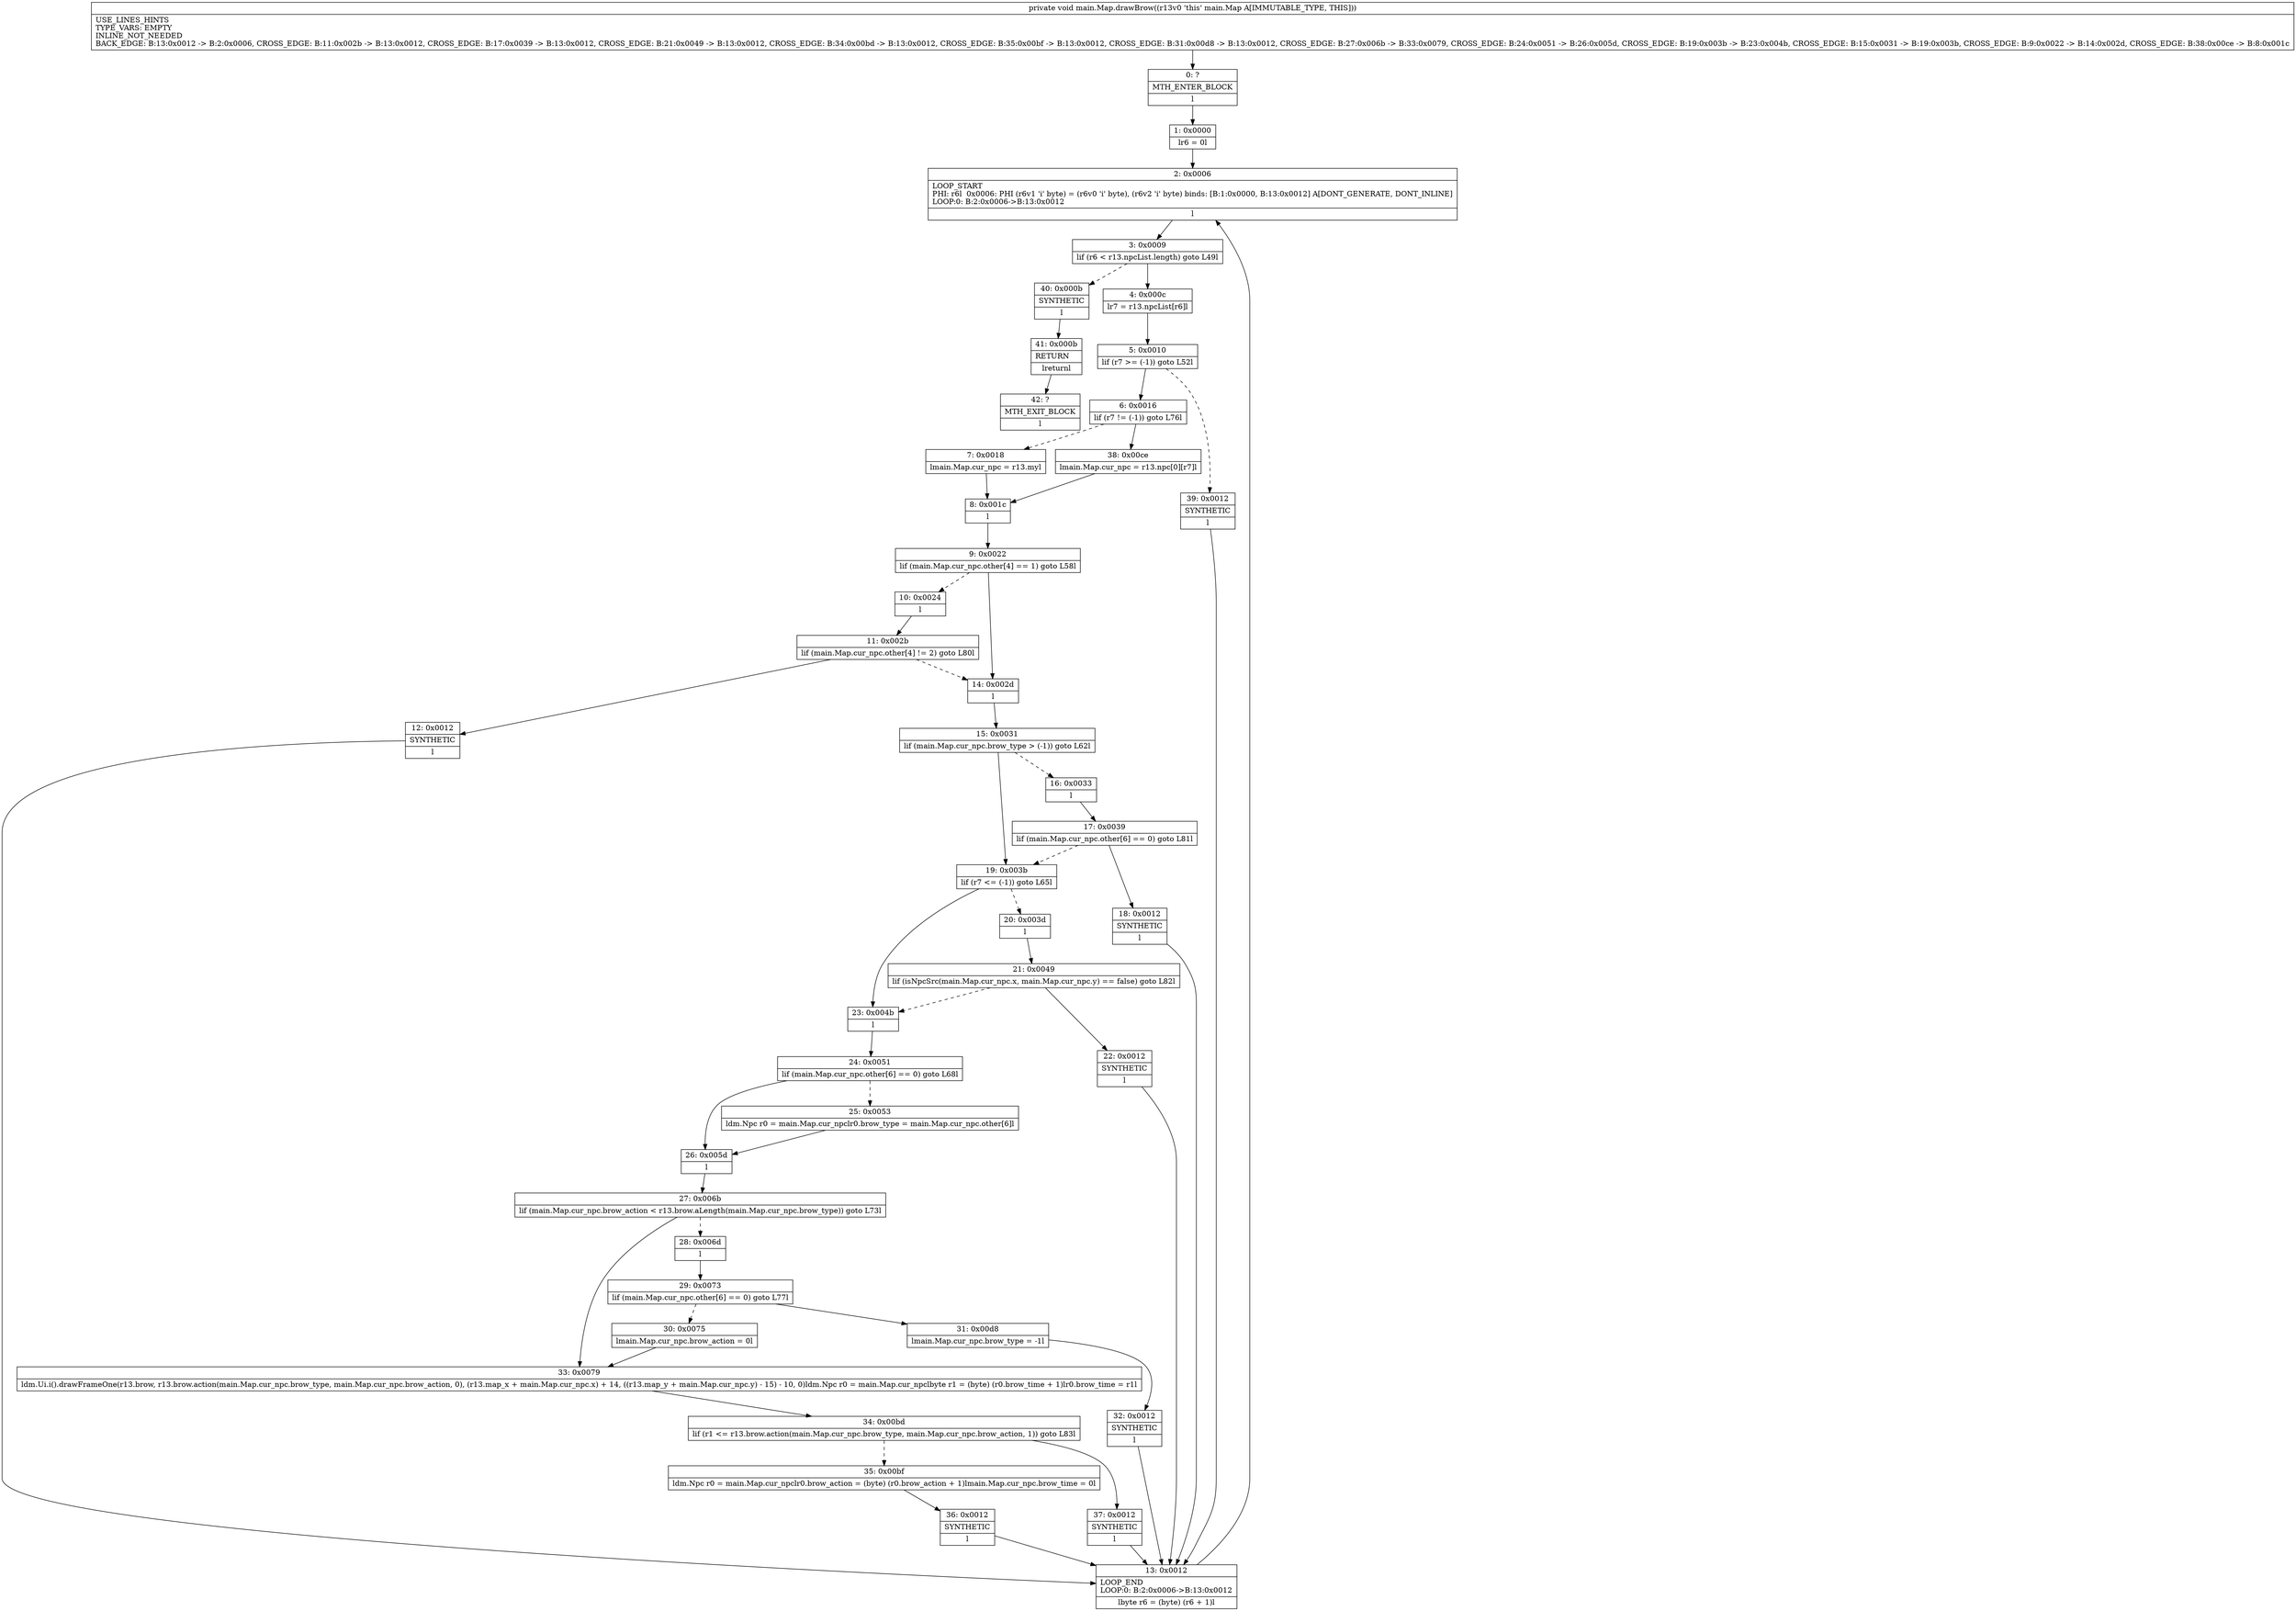 digraph "CFG formain.Map.drawBrow()V" {
Node_0 [shape=record,label="{0\:\ ?|MTH_ENTER_BLOCK\l|l}"];
Node_1 [shape=record,label="{1\:\ 0x0000|lr6 = 0l}"];
Node_2 [shape=record,label="{2\:\ 0x0006|LOOP_START\lPHI: r6l  0x0006: PHI (r6v1 'i' byte) = (r6v0 'i' byte), (r6v2 'i' byte) binds: [B:1:0x0000, B:13:0x0012] A[DONT_GENERATE, DONT_INLINE]\lLOOP:0: B:2:0x0006\-\>B:13:0x0012\l|l}"];
Node_3 [shape=record,label="{3\:\ 0x0009|lif (r6 \< r13.npcList.length) goto L49l}"];
Node_4 [shape=record,label="{4\:\ 0x000c|lr7 = r13.npcList[r6]l}"];
Node_5 [shape=record,label="{5\:\ 0x0010|lif (r7 \>= (\-1)) goto L52l}"];
Node_6 [shape=record,label="{6\:\ 0x0016|lif (r7 != (\-1)) goto L76l}"];
Node_7 [shape=record,label="{7\:\ 0x0018|lmain.Map.cur_npc = r13.myl}"];
Node_8 [shape=record,label="{8\:\ 0x001c|l}"];
Node_9 [shape=record,label="{9\:\ 0x0022|lif (main.Map.cur_npc.other[4] == 1) goto L58l}"];
Node_10 [shape=record,label="{10\:\ 0x0024|l}"];
Node_11 [shape=record,label="{11\:\ 0x002b|lif (main.Map.cur_npc.other[4] != 2) goto L80l}"];
Node_12 [shape=record,label="{12\:\ 0x0012|SYNTHETIC\l|l}"];
Node_13 [shape=record,label="{13\:\ 0x0012|LOOP_END\lLOOP:0: B:2:0x0006\-\>B:13:0x0012\l|lbyte r6 = (byte) (r6 + 1)l}"];
Node_14 [shape=record,label="{14\:\ 0x002d|l}"];
Node_15 [shape=record,label="{15\:\ 0x0031|lif (main.Map.cur_npc.brow_type \> (\-1)) goto L62l}"];
Node_16 [shape=record,label="{16\:\ 0x0033|l}"];
Node_17 [shape=record,label="{17\:\ 0x0039|lif (main.Map.cur_npc.other[6] == 0) goto L81l}"];
Node_18 [shape=record,label="{18\:\ 0x0012|SYNTHETIC\l|l}"];
Node_19 [shape=record,label="{19\:\ 0x003b|lif (r7 \<= (\-1)) goto L65l}"];
Node_20 [shape=record,label="{20\:\ 0x003d|l}"];
Node_21 [shape=record,label="{21\:\ 0x0049|lif (isNpcSrc(main.Map.cur_npc.x, main.Map.cur_npc.y) == false) goto L82l}"];
Node_22 [shape=record,label="{22\:\ 0x0012|SYNTHETIC\l|l}"];
Node_23 [shape=record,label="{23\:\ 0x004b|l}"];
Node_24 [shape=record,label="{24\:\ 0x0051|lif (main.Map.cur_npc.other[6] == 0) goto L68l}"];
Node_25 [shape=record,label="{25\:\ 0x0053|ldm.Npc r0 = main.Map.cur_npclr0.brow_type = main.Map.cur_npc.other[6]l}"];
Node_26 [shape=record,label="{26\:\ 0x005d|l}"];
Node_27 [shape=record,label="{27\:\ 0x006b|lif (main.Map.cur_npc.brow_action \< r13.brow.aLength(main.Map.cur_npc.brow_type)) goto L73l}"];
Node_28 [shape=record,label="{28\:\ 0x006d|l}"];
Node_29 [shape=record,label="{29\:\ 0x0073|lif (main.Map.cur_npc.other[6] == 0) goto L77l}"];
Node_30 [shape=record,label="{30\:\ 0x0075|lmain.Map.cur_npc.brow_action = 0l}"];
Node_31 [shape=record,label="{31\:\ 0x00d8|lmain.Map.cur_npc.brow_type = \-1l}"];
Node_32 [shape=record,label="{32\:\ 0x0012|SYNTHETIC\l|l}"];
Node_33 [shape=record,label="{33\:\ 0x0079|ldm.Ui.i().drawFrameOne(r13.brow, r13.brow.action(main.Map.cur_npc.brow_type, main.Map.cur_npc.brow_action, 0), (r13.map_x + main.Map.cur_npc.x) + 14, ((r13.map_y + main.Map.cur_npc.y) \- 15) \- 10, 0)ldm.Npc r0 = main.Map.cur_npclbyte r1 = (byte) (r0.brow_time + 1)lr0.brow_time = r1l}"];
Node_34 [shape=record,label="{34\:\ 0x00bd|lif (r1 \<= r13.brow.action(main.Map.cur_npc.brow_type, main.Map.cur_npc.brow_action, 1)) goto L83l}"];
Node_35 [shape=record,label="{35\:\ 0x00bf|ldm.Npc r0 = main.Map.cur_npclr0.brow_action = (byte) (r0.brow_action + 1)lmain.Map.cur_npc.brow_time = 0l}"];
Node_36 [shape=record,label="{36\:\ 0x0012|SYNTHETIC\l|l}"];
Node_37 [shape=record,label="{37\:\ 0x0012|SYNTHETIC\l|l}"];
Node_38 [shape=record,label="{38\:\ 0x00ce|lmain.Map.cur_npc = r13.npc[0][r7]l}"];
Node_39 [shape=record,label="{39\:\ 0x0012|SYNTHETIC\l|l}"];
Node_40 [shape=record,label="{40\:\ 0x000b|SYNTHETIC\l|l}"];
Node_41 [shape=record,label="{41\:\ 0x000b|RETURN\l|lreturnl}"];
Node_42 [shape=record,label="{42\:\ ?|MTH_EXIT_BLOCK\l|l}"];
MethodNode[shape=record,label="{private void main.Map.drawBrow((r13v0 'this' main.Map A[IMMUTABLE_TYPE, THIS]))  | USE_LINES_HINTS\lTYPE_VARS: EMPTY\lINLINE_NOT_NEEDED\lBACK_EDGE: B:13:0x0012 \-\> B:2:0x0006, CROSS_EDGE: B:11:0x002b \-\> B:13:0x0012, CROSS_EDGE: B:17:0x0039 \-\> B:13:0x0012, CROSS_EDGE: B:21:0x0049 \-\> B:13:0x0012, CROSS_EDGE: B:34:0x00bd \-\> B:13:0x0012, CROSS_EDGE: B:35:0x00bf \-\> B:13:0x0012, CROSS_EDGE: B:31:0x00d8 \-\> B:13:0x0012, CROSS_EDGE: B:27:0x006b \-\> B:33:0x0079, CROSS_EDGE: B:24:0x0051 \-\> B:26:0x005d, CROSS_EDGE: B:19:0x003b \-\> B:23:0x004b, CROSS_EDGE: B:15:0x0031 \-\> B:19:0x003b, CROSS_EDGE: B:9:0x0022 \-\> B:14:0x002d, CROSS_EDGE: B:38:0x00ce \-\> B:8:0x001c\l}"];
MethodNode -> Node_0;
Node_0 -> Node_1;
Node_1 -> Node_2;
Node_2 -> Node_3;
Node_3 -> Node_4;
Node_3 -> Node_40[style=dashed];
Node_4 -> Node_5;
Node_5 -> Node_6;
Node_5 -> Node_39[style=dashed];
Node_6 -> Node_7[style=dashed];
Node_6 -> Node_38;
Node_7 -> Node_8;
Node_8 -> Node_9;
Node_9 -> Node_10[style=dashed];
Node_9 -> Node_14;
Node_10 -> Node_11;
Node_11 -> Node_14[style=dashed];
Node_11 -> Node_12;
Node_12 -> Node_13;
Node_13 -> Node_2;
Node_14 -> Node_15;
Node_15 -> Node_16[style=dashed];
Node_15 -> Node_19;
Node_16 -> Node_17;
Node_17 -> Node_19[style=dashed];
Node_17 -> Node_18;
Node_18 -> Node_13;
Node_19 -> Node_20[style=dashed];
Node_19 -> Node_23;
Node_20 -> Node_21;
Node_21 -> Node_23[style=dashed];
Node_21 -> Node_22;
Node_22 -> Node_13;
Node_23 -> Node_24;
Node_24 -> Node_25[style=dashed];
Node_24 -> Node_26;
Node_25 -> Node_26;
Node_26 -> Node_27;
Node_27 -> Node_28[style=dashed];
Node_27 -> Node_33;
Node_28 -> Node_29;
Node_29 -> Node_30[style=dashed];
Node_29 -> Node_31;
Node_30 -> Node_33;
Node_31 -> Node_32;
Node_32 -> Node_13;
Node_33 -> Node_34;
Node_34 -> Node_35[style=dashed];
Node_34 -> Node_37;
Node_35 -> Node_36;
Node_36 -> Node_13;
Node_37 -> Node_13;
Node_38 -> Node_8;
Node_39 -> Node_13;
Node_40 -> Node_41;
Node_41 -> Node_42;
}

